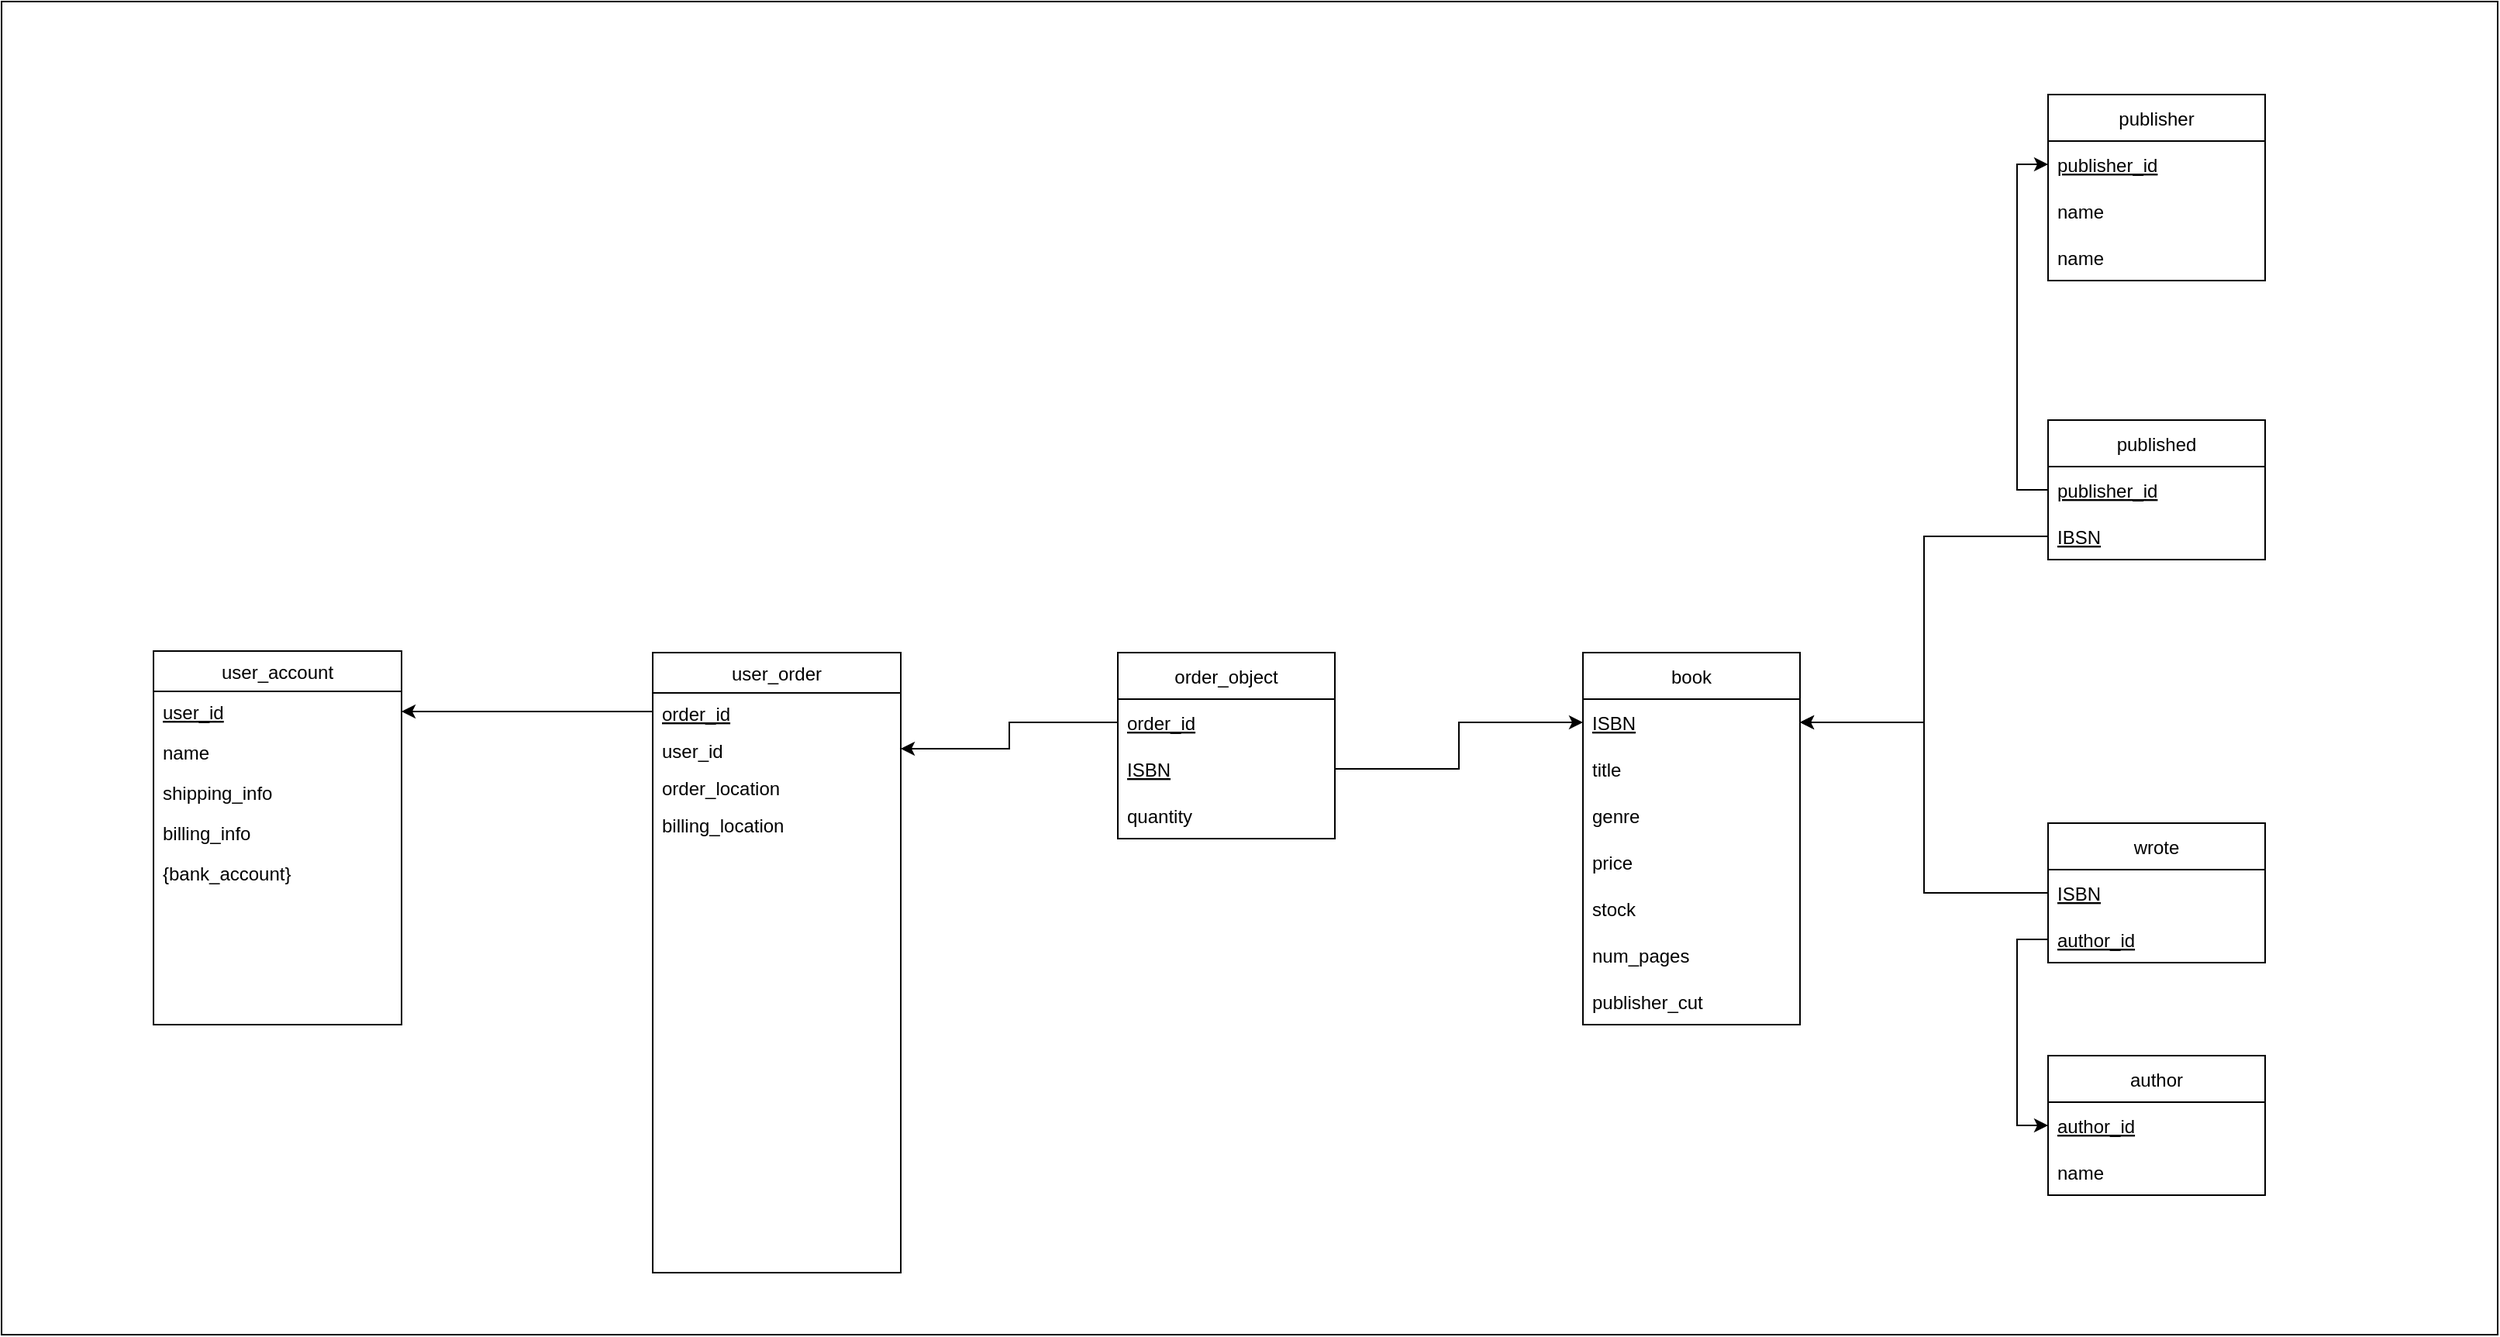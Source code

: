<mxfile version="15.9.1" type="google"><diagram id="C5RBs43oDa-KdzZeNtuy" name="Page-1"><mxGraphModel dx="3656" dy="2126" grid="1" gridSize="10" guides="1" tooltips="1" connect="1" arrows="1" fold="1" page="1" pageScale="1" pageWidth="1920" pageHeight="1200" math="0" shadow="0"><root><mxCell id="WIyWlLk6GJQsqaUBKTNV-0"/><mxCell id="WIyWlLk6GJQsqaUBKTNV-1" parent="WIyWlLk6GJQsqaUBKTNV-0"/><mxCell id="K9uKwMPTqgjgV9XgNE0c-1" value="" style="rounded=0;whiteSpace=wrap;html=1;fillColor=#FFFFFF;" vertex="1" parent="WIyWlLk6GJQsqaUBKTNV-1"><mxGeometry x="130" y="280" width="1610" height="860" as="geometry"/></mxCell><mxCell id="zkfFHV4jXpPFQw0GAbJ--0" value="user_account" style="swimlane;fontStyle=0;align=center;verticalAlign=top;childLayout=stackLayout;horizontal=1;startSize=26;horizontalStack=0;resizeParent=1;resizeLast=0;collapsible=1;marginBottom=0;rounded=0;shadow=0;strokeWidth=1;" parent="WIyWlLk6GJQsqaUBKTNV-1" vertex="1"><mxGeometry x="228" y="699" width="160" height="241" as="geometry"><mxRectangle x="230" y="140" width="160" height="26" as="alternateBounds"/></mxGeometry></mxCell><mxCell id="zkfFHV4jXpPFQw0GAbJ--1" value="user_id" style="text;align=left;verticalAlign=top;spacingLeft=4;spacingRight=4;overflow=hidden;rotatable=0;points=[[0,0.5],[1,0.5]];portConstraint=eastwest;fontStyle=4" parent="zkfFHV4jXpPFQw0GAbJ--0" vertex="1"><mxGeometry y="26" width="160" height="26" as="geometry"/></mxCell><mxCell id="zkfFHV4jXpPFQw0GAbJ--2" value="name" style="text;align=left;verticalAlign=top;spacingLeft=4;spacingRight=4;overflow=hidden;rotatable=0;points=[[0,0.5],[1,0.5]];portConstraint=eastwest;rounded=0;shadow=0;html=0;" parent="zkfFHV4jXpPFQw0GAbJ--0" vertex="1"><mxGeometry y="52" width="160" height="26" as="geometry"/></mxCell><mxCell id="zkfFHV4jXpPFQw0GAbJ--3" value="shipping_info" style="text;align=left;verticalAlign=top;spacingLeft=4;spacingRight=4;overflow=hidden;rotatable=0;points=[[0,0.5],[1,0.5]];portConstraint=eastwest;rounded=0;shadow=0;html=0;" parent="zkfFHV4jXpPFQw0GAbJ--0" vertex="1"><mxGeometry y="78" width="160" height="26" as="geometry"/></mxCell><mxCell id="rD2bgAJgoOh9LVG3b1vE-8" value="billing_info" style="text;align=left;verticalAlign=top;spacingLeft=4;spacingRight=4;overflow=hidden;rotatable=0;points=[[0,0.5],[1,0.5]];portConstraint=eastwest;rounded=0;shadow=0;html=0;" parent="zkfFHV4jXpPFQw0GAbJ--0" vertex="1"><mxGeometry y="104" width="160" height="26" as="geometry"/></mxCell><mxCell id="V-m8rT5aKj7lJofQv8f9-0" value="{bank_account}" style="text;align=left;verticalAlign=top;spacingLeft=4;spacingRight=4;overflow=hidden;rotatable=0;points=[[0,0.5],[1,0.5]];portConstraint=eastwest;rounded=0;shadow=0;html=0;" parent="zkfFHV4jXpPFQw0GAbJ--0" vertex="1"><mxGeometry y="130" width="160" height="26" as="geometry"/></mxCell><mxCell id="zkfFHV4jXpPFQw0GAbJ--17" value="user_order" style="swimlane;fontStyle=0;align=center;verticalAlign=top;childLayout=stackLayout;horizontal=1;startSize=26;horizontalStack=0;resizeParent=1;resizeLast=0;collapsible=1;marginBottom=0;rounded=0;shadow=0;strokeWidth=1;" parent="WIyWlLk6GJQsqaUBKTNV-1" vertex="1"><mxGeometry x="550" y="700" width="160" height="400" as="geometry"><mxRectangle x="550" y="140" width="160" height="26" as="alternateBounds"/></mxGeometry></mxCell><mxCell id="zkfFHV4jXpPFQw0GAbJ--18" value="order_id" style="text;align=left;verticalAlign=top;spacingLeft=4;spacingRight=4;overflow=hidden;rotatable=0;points=[[0,0.5],[1,0.5]];portConstraint=eastwest;fontStyle=4" parent="zkfFHV4jXpPFQw0GAbJ--17" vertex="1"><mxGeometry y="26" width="160" height="24" as="geometry"/></mxCell><mxCell id="rD2bgAJgoOh9LVG3b1vE-3" value="user_id" style="text;align=left;verticalAlign=top;spacingLeft=4;spacingRight=4;overflow=hidden;rotatable=0;points=[[0,0.5],[1,0.5]];portConstraint=eastwest;fontStyle=0" parent="zkfFHV4jXpPFQw0GAbJ--17" vertex="1"><mxGeometry y="50" width="160" height="24" as="geometry"/></mxCell><mxCell id="rD2bgAJgoOh9LVG3b1vE-4" value="order_location" style="text;align=left;verticalAlign=top;spacingLeft=4;spacingRight=4;overflow=hidden;rotatable=0;points=[[0,0.5],[1,0.5]];portConstraint=eastwest;" parent="zkfFHV4jXpPFQw0GAbJ--17" vertex="1"><mxGeometry y="74" width="160" height="24" as="geometry"/></mxCell><mxCell id="rD2bgAJgoOh9LVG3b1vE-5" value="billing_location" style="text;align=left;verticalAlign=top;spacingLeft=4;spacingRight=4;overflow=hidden;rotatable=0;points=[[0,0.5],[1,0.5]];portConstraint=eastwest;" parent="zkfFHV4jXpPFQw0GAbJ--17" vertex="1"><mxGeometry y="98" width="160" height="24" as="geometry"/></mxCell><mxCell id="rD2bgAJgoOh9LVG3b1vE-11" value="order_object" style="swimlane;fontStyle=0;childLayout=stackLayout;horizontal=1;startSize=30;horizontalStack=0;resizeParent=1;resizeParentMax=0;resizeLast=0;collapsible=1;marginBottom=0;" parent="WIyWlLk6GJQsqaUBKTNV-1" vertex="1"><mxGeometry x="850" y="700" width="140" height="120" as="geometry"/></mxCell><mxCell id="rD2bgAJgoOh9LVG3b1vE-12" value="order_id" style="text;strokeColor=none;fillColor=none;align=left;verticalAlign=middle;spacingLeft=4;spacingRight=4;overflow=hidden;points=[[0,0.5],[1,0.5]];portConstraint=eastwest;rotatable=0;fontStyle=4" parent="rD2bgAJgoOh9LVG3b1vE-11" vertex="1"><mxGeometry y="30" width="140" height="30" as="geometry"/></mxCell><mxCell id="rD2bgAJgoOh9LVG3b1vE-13" value="ISBN" style="text;strokeColor=none;fillColor=none;align=left;verticalAlign=middle;spacingLeft=4;spacingRight=4;overflow=hidden;points=[[0,0.5],[1,0.5]];portConstraint=eastwest;rotatable=0;fontStyle=4" parent="rD2bgAJgoOh9LVG3b1vE-11" vertex="1"><mxGeometry y="60" width="140" height="30" as="geometry"/></mxCell><mxCell id="rD2bgAJgoOh9LVG3b1vE-14" value="quantity" style="text;strokeColor=none;fillColor=none;align=left;verticalAlign=middle;spacingLeft=4;spacingRight=4;overflow=hidden;points=[[0,0.5],[1,0.5]];portConstraint=eastwest;rotatable=0;" parent="rD2bgAJgoOh9LVG3b1vE-11" vertex="1"><mxGeometry y="90" width="140" height="30" as="geometry"/></mxCell><mxCell id="rD2bgAJgoOh9LVG3b1vE-19" style="edgeStyle=orthogonalEdgeStyle;rounded=0;orthogonalLoop=1;jettySize=auto;html=1;exitX=0;exitY=0.5;exitDx=0;exitDy=0;entryX=1;entryY=0.5;entryDx=0;entryDy=0;" parent="WIyWlLk6GJQsqaUBKTNV-1" source="rD2bgAJgoOh9LVG3b1vE-12" target="rD2bgAJgoOh9LVG3b1vE-3" edge="1"><mxGeometry relative="1" as="geometry"/></mxCell><mxCell id="rD2bgAJgoOh9LVG3b1vE-20" value="book" style="swimlane;fontStyle=0;childLayout=stackLayout;horizontal=1;startSize=30;horizontalStack=0;resizeParent=1;resizeParentMax=0;resizeLast=0;collapsible=1;marginBottom=0;" parent="WIyWlLk6GJQsqaUBKTNV-1" vertex="1"><mxGeometry x="1150" y="700" width="140" height="240" as="geometry"/></mxCell><mxCell id="rD2bgAJgoOh9LVG3b1vE-21" value="ISBN" style="text;strokeColor=none;fillColor=none;align=left;verticalAlign=middle;spacingLeft=4;spacingRight=4;overflow=hidden;points=[[0,0.5],[1,0.5]];portConstraint=eastwest;rotatable=0;fontStyle=4" parent="rD2bgAJgoOh9LVG3b1vE-20" vertex="1"><mxGeometry y="30" width="140" height="30" as="geometry"/></mxCell><mxCell id="rD2bgAJgoOh9LVG3b1vE-23" value="title" style="text;strokeColor=none;fillColor=none;align=left;verticalAlign=middle;spacingLeft=4;spacingRight=4;overflow=hidden;points=[[0,0.5],[1,0.5]];portConstraint=eastwest;rotatable=0;" parent="rD2bgAJgoOh9LVG3b1vE-20" vertex="1"><mxGeometry y="60" width="140" height="30" as="geometry"/></mxCell><mxCell id="rD2bgAJgoOh9LVG3b1vE-25" value="genre" style="text;strokeColor=none;fillColor=none;align=left;verticalAlign=middle;spacingLeft=4;spacingRight=4;overflow=hidden;points=[[0,0.5],[1,0.5]];portConstraint=eastwest;rotatable=0;" parent="rD2bgAJgoOh9LVG3b1vE-20" vertex="1"><mxGeometry y="90" width="140" height="30" as="geometry"/></mxCell><mxCell id="rD2bgAJgoOh9LVG3b1vE-26" value="price" style="text;strokeColor=none;fillColor=none;align=left;verticalAlign=middle;spacingLeft=4;spacingRight=4;overflow=hidden;points=[[0,0.5],[1,0.5]];portConstraint=eastwest;rotatable=0;" parent="rD2bgAJgoOh9LVG3b1vE-20" vertex="1"><mxGeometry y="120" width="140" height="30" as="geometry"/></mxCell><mxCell id="rD2bgAJgoOh9LVG3b1vE-27" value="stock" style="text;strokeColor=none;fillColor=none;align=left;verticalAlign=middle;spacingLeft=4;spacingRight=4;overflow=hidden;points=[[0,0.5],[1,0.5]];portConstraint=eastwest;rotatable=0;" parent="rD2bgAJgoOh9LVG3b1vE-20" vertex="1"><mxGeometry y="150" width="140" height="30" as="geometry"/></mxCell><mxCell id="rD2bgAJgoOh9LVG3b1vE-28" value="num_pages" style="text;strokeColor=none;fillColor=none;align=left;verticalAlign=middle;spacingLeft=4;spacingRight=4;overflow=hidden;points=[[0,0.5],[1,0.5]];portConstraint=eastwest;rotatable=0;" parent="rD2bgAJgoOh9LVG3b1vE-20" vertex="1"><mxGeometry y="180" width="140" height="30" as="geometry"/></mxCell><mxCell id="rD2bgAJgoOh9LVG3b1vE-29" value="publisher_cut" style="text;strokeColor=none;fillColor=none;align=left;verticalAlign=middle;spacingLeft=4;spacingRight=4;overflow=hidden;points=[[0,0.5],[1,0.5]];portConstraint=eastwest;rotatable=0;" parent="rD2bgAJgoOh9LVG3b1vE-20" vertex="1"><mxGeometry y="210" width="140" height="30" as="geometry"/></mxCell><mxCell id="rD2bgAJgoOh9LVG3b1vE-30" style="edgeStyle=orthogonalEdgeStyle;rounded=0;orthogonalLoop=1;jettySize=auto;html=1;entryX=0;entryY=0.5;entryDx=0;entryDy=0;" parent="WIyWlLk6GJQsqaUBKTNV-1" source="rD2bgAJgoOh9LVG3b1vE-13" target="rD2bgAJgoOh9LVG3b1vE-21" edge="1"><mxGeometry relative="1" as="geometry"/></mxCell><mxCell id="rD2bgAJgoOh9LVG3b1vE-31" value="author" style="swimlane;fontStyle=0;childLayout=stackLayout;horizontal=1;startSize=30;horizontalStack=0;resizeParent=1;resizeParentMax=0;resizeLast=0;collapsible=1;marginBottom=0;fillColor=none;gradientColor=none;" parent="WIyWlLk6GJQsqaUBKTNV-1" vertex="1"><mxGeometry x="1450" y="960" width="140" height="90" as="geometry"/></mxCell><mxCell id="rD2bgAJgoOh9LVG3b1vE-32" value="author_id" style="text;strokeColor=none;fillColor=none;align=left;verticalAlign=middle;spacingLeft=4;spacingRight=4;overflow=hidden;points=[[0,0.5],[1,0.5]];portConstraint=eastwest;rotatable=0;fontStyle=4" parent="rD2bgAJgoOh9LVG3b1vE-31" vertex="1"><mxGeometry y="30" width="140" height="30" as="geometry"/></mxCell><mxCell id="rD2bgAJgoOh9LVG3b1vE-33" value="name" style="text;strokeColor=none;fillColor=none;align=left;verticalAlign=middle;spacingLeft=4;spacingRight=4;overflow=hidden;points=[[0,0.5],[1,0.5]];portConstraint=eastwest;rotatable=0;" parent="rD2bgAJgoOh9LVG3b1vE-31" vertex="1"><mxGeometry y="60" width="140" height="30" as="geometry"/></mxCell><mxCell id="rD2bgAJgoOh9LVG3b1vE-36" value="wrote" style="swimlane;fontStyle=0;childLayout=stackLayout;horizontal=1;startSize=30;horizontalStack=0;resizeParent=1;resizeParentMax=0;resizeLast=0;collapsible=1;marginBottom=0;fillColor=none;gradientColor=none;" parent="WIyWlLk6GJQsqaUBKTNV-1" vertex="1"><mxGeometry x="1450" y="810" width="140" height="90" as="geometry"/></mxCell><mxCell id="rD2bgAJgoOh9LVG3b1vE-37" value="ISBN" style="text;strokeColor=none;fillColor=none;align=left;verticalAlign=middle;spacingLeft=4;spacingRight=4;overflow=hidden;points=[[0,0.5],[1,0.5]];portConstraint=eastwest;rotatable=0;fontStyle=4" parent="rD2bgAJgoOh9LVG3b1vE-36" vertex="1"><mxGeometry y="30" width="140" height="30" as="geometry"/></mxCell><mxCell id="rD2bgAJgoOh9LVG3b1vE-38" value="author_id" style="text;strokeColor=none;fillColor=none;align=left;verticalAlign=middle;spacingLeft=4;spacingRight=4;overflow=hidden;points=[[0,0.5],[1,0.5]];portConstraint=eastwest;rotatable=0;fontStyle=4" parent="rD2bgAJgoOh9LVG3b1vE-36" vertex="1"><mxGeometry y="60" width="140" height="30" as="geometry"/></mxCell><mxCell id="rD2bgAJgoOh9LVG3b1vE-42" style="edgeStyle=orthogonalEdgeStyle;rounded=0;orthogonalLoop=1;jettySize=auto;html=1;exitX=0;exitY=0.5;exitDx=0;exitDy=0;entryX=0;entryY=0.5;entryDx=0;entryDy=0;" parent="WIyWlLk6GJQsqaUBKTNV-1" source="rD2bgAJgoOh9LVG3b1vE-38" target="rD2bgAJgoOh9LVG3b1vE-32" edge="1"><mxGeometry relative="1" as="geometry"/></mxCell><mxCell id="rD2bgAJgoOh9LVG3b1vE-43" style="edgeStyle=orthogonalEdgeStyle;rounded=0;orthogonalLoop=1;jettySize=auto;html=1;entryX=1;entryY=0.5;entryDx=0;entryDy=0;" parent="WIyWlLk6GJQsqaUBKTNV-1" source="rD2bgAJgoOh9LVG3b1vE-37" target="rD2bgAJgoOh9LVG3b1vE-21" edge="1"><mxGeometry relative="1" as="geometry"/></mxCell><mxCell id="rD2bgAJgoOh9LVG3b1vE-44" value="published" style="swimlane;fontStyle=0;childLayout=stackLayout;horizontal=1;startSize=30;horizontalStack=0;resizeParent=1;resizeParentMax=0;resizeLast=0;collapsible=1;marginBottom=0;fillColor=none;gradientColor=none;" parent="WIyWlLk6GJQsqaUBKTNV-1" vertex="1"><mxGeometry x="1450" y="550" width="140" height="90" as="geometry"/></mxCell><mxCell id="rD2bgAJgoOh9LVG3b1vE-45" value="publisher_id" style="text;strokeColor=none;fillColor=none;align=left;verticalAlign=middle;spacingLeft=4;spacingRight=4;overflow=hidden;points=[[0,0.5],[1,0.5]];portConstraint=eastwest;rotatable=0;fontStyle=4" parent="rD2bgAJgoOh9LVG3b1vE-44" vertex="1"><mxGeometry y="30" width="140" height="30" as="geometry"/></mxCell><mxCell id="rD2bgAJgoOh9LVG3b1vE-53" value="IBSN" style="text;strokeColor=none;fillColor=none;align=left;verticalAlign=middle;spacingLeft=4;spacingRight=4;overflow=hidden;points=[[0,0.5],[1,0.5]];portConstraint=eastwest;rotatable=0;fontStyle=4" parent="rD2bgAJgoOh9LVG3b1vE-44" vertex="1"><mxGeometry y="60" width="140" height="30" as="geometry"/></mxCell><mxCell id="rD2bgAJgoOh9LVG3b1vE-48" value="publisher" style="swimlane;fontStyle=0;childLayout=stackLayout;horizontal=1;startSize=30;horizontalStack=0;resizeParent=1;resizeParentMax=0;resizeLast=0;collapsible=1;marginBottom=0;fillColor=#FFFFFF;" parent="WIyWlLk6GJQsqaUBKTNV-1" vertex="1"><mxGeometry x="1450" y="340" width="140" height="120" as="geometry"/></mxCell><mxCell id="rD2bgAJgoOh9LVG3b1vE-49" value="publisher_id" style="text;strokeColor=none;fillColor=none;align=left;verticalAlign=middle;spacingLeft=4;spacingRight=4;overflow=hidden;points=[[0,0.5],[1,0.5]];portConstraint=eastwest;rotatable=0;fontStyle=4" parent="rD2bgAJgoOh9LVG3b1vE-48" vertex="1"><mxGeometry y="30" width="140" height="30" as="geometry"/></mxCell><mxCell id="rD2bgAJgoOh9LVG3b1vE-50" value="name" style="text;strokeColor=none;fillColor=none;align=left;verticalAlign=middle;spacingLeft=4;spacingRight=4;overflow=hidden;points=[[0,0.5],[1,0.5]];portConstraint=eastwest;rotatable=0;" parent="rD2bgAJgoOh9LVG3b1vE-48" vertex="1"><mxGeometry y="60" width="140" height="30" as="geometry"/></mxCell><mxCell id="V-m8rT5aKj7lJofQv8f9-1" value="name" style="text;strokeColor=none;fillColor=none;align=left;verticalAlign=middle;spacingLeft=4;spacingRight=4;overflow=hidden;points=[[0,0.5],[1,0.5]];portConstraint=eastwest;rotatable=0;" parent="rD2bgAJgoOh9LVG3b1vE-48" vertex="1"><mxGeometry y="90" width="140" height="30" as="geometry"/></mxCell><mxCell id="rD2bgAJgoOh9LVG3b1vE-54" style="edgeStyle=orthogonalEdgeStyle;rounded=0;orthogonalLoop=1;jettySize=auto;html=1;entryX=0;entryY=0.5;entryDx=0;entryDy=0;" parent="WIyWlLk6GJQsqaUBKTNV-1" source="rD2bgAJgoOh9LVG3b1vE-45" target="rD2bgAJgoOh9LVG3b1vE-49" edge="1"><mxGeometry relative="1" as="geometry"/></mxCell><mxCell id="rD2bgAJgoOh9LVG3b1vE-55" style="edgeStyle=orthogonalEdgeStyle;rounded=0;orthogonalLoop=1;jettySize=auto;html=1;exitX=0;exitY=0.5;exitDx=0;exitDy=0;entryX=1;entryY=0.5;entryDx=0;entryDy=0;" parent="WIyWlLk6GJQsqaUBKTNV-1" source="rD2bgAJgoOh9LVG3b1vE-53" target="rD2bgAJgoOh9LVG3b1vE-21" edge="1"><mxGeometry relative="1" as="geometry"/></mxCell><mxCell id="gsTjzLUf3z9t4ByUHW_s-18" style="edgeStyle=orthogonalEdgeStyle;rounded=0;orthogonalLoop=1;jettySize=auto;html=1;entryX=1;entryY=0.5;entryDx=0;entryDy=0;" parent="WIyWlLk6GJQsqaUBKTNV-1" source="zkfFHV4jXpPFQw0GAbJ--18" target="zkfFHV4jXpPFQw0GAbJ--1" edge="1"><mxGeometry relative="1" as="geometry"/></mxCell></root></mxGraphModel></diagram></mxfile>